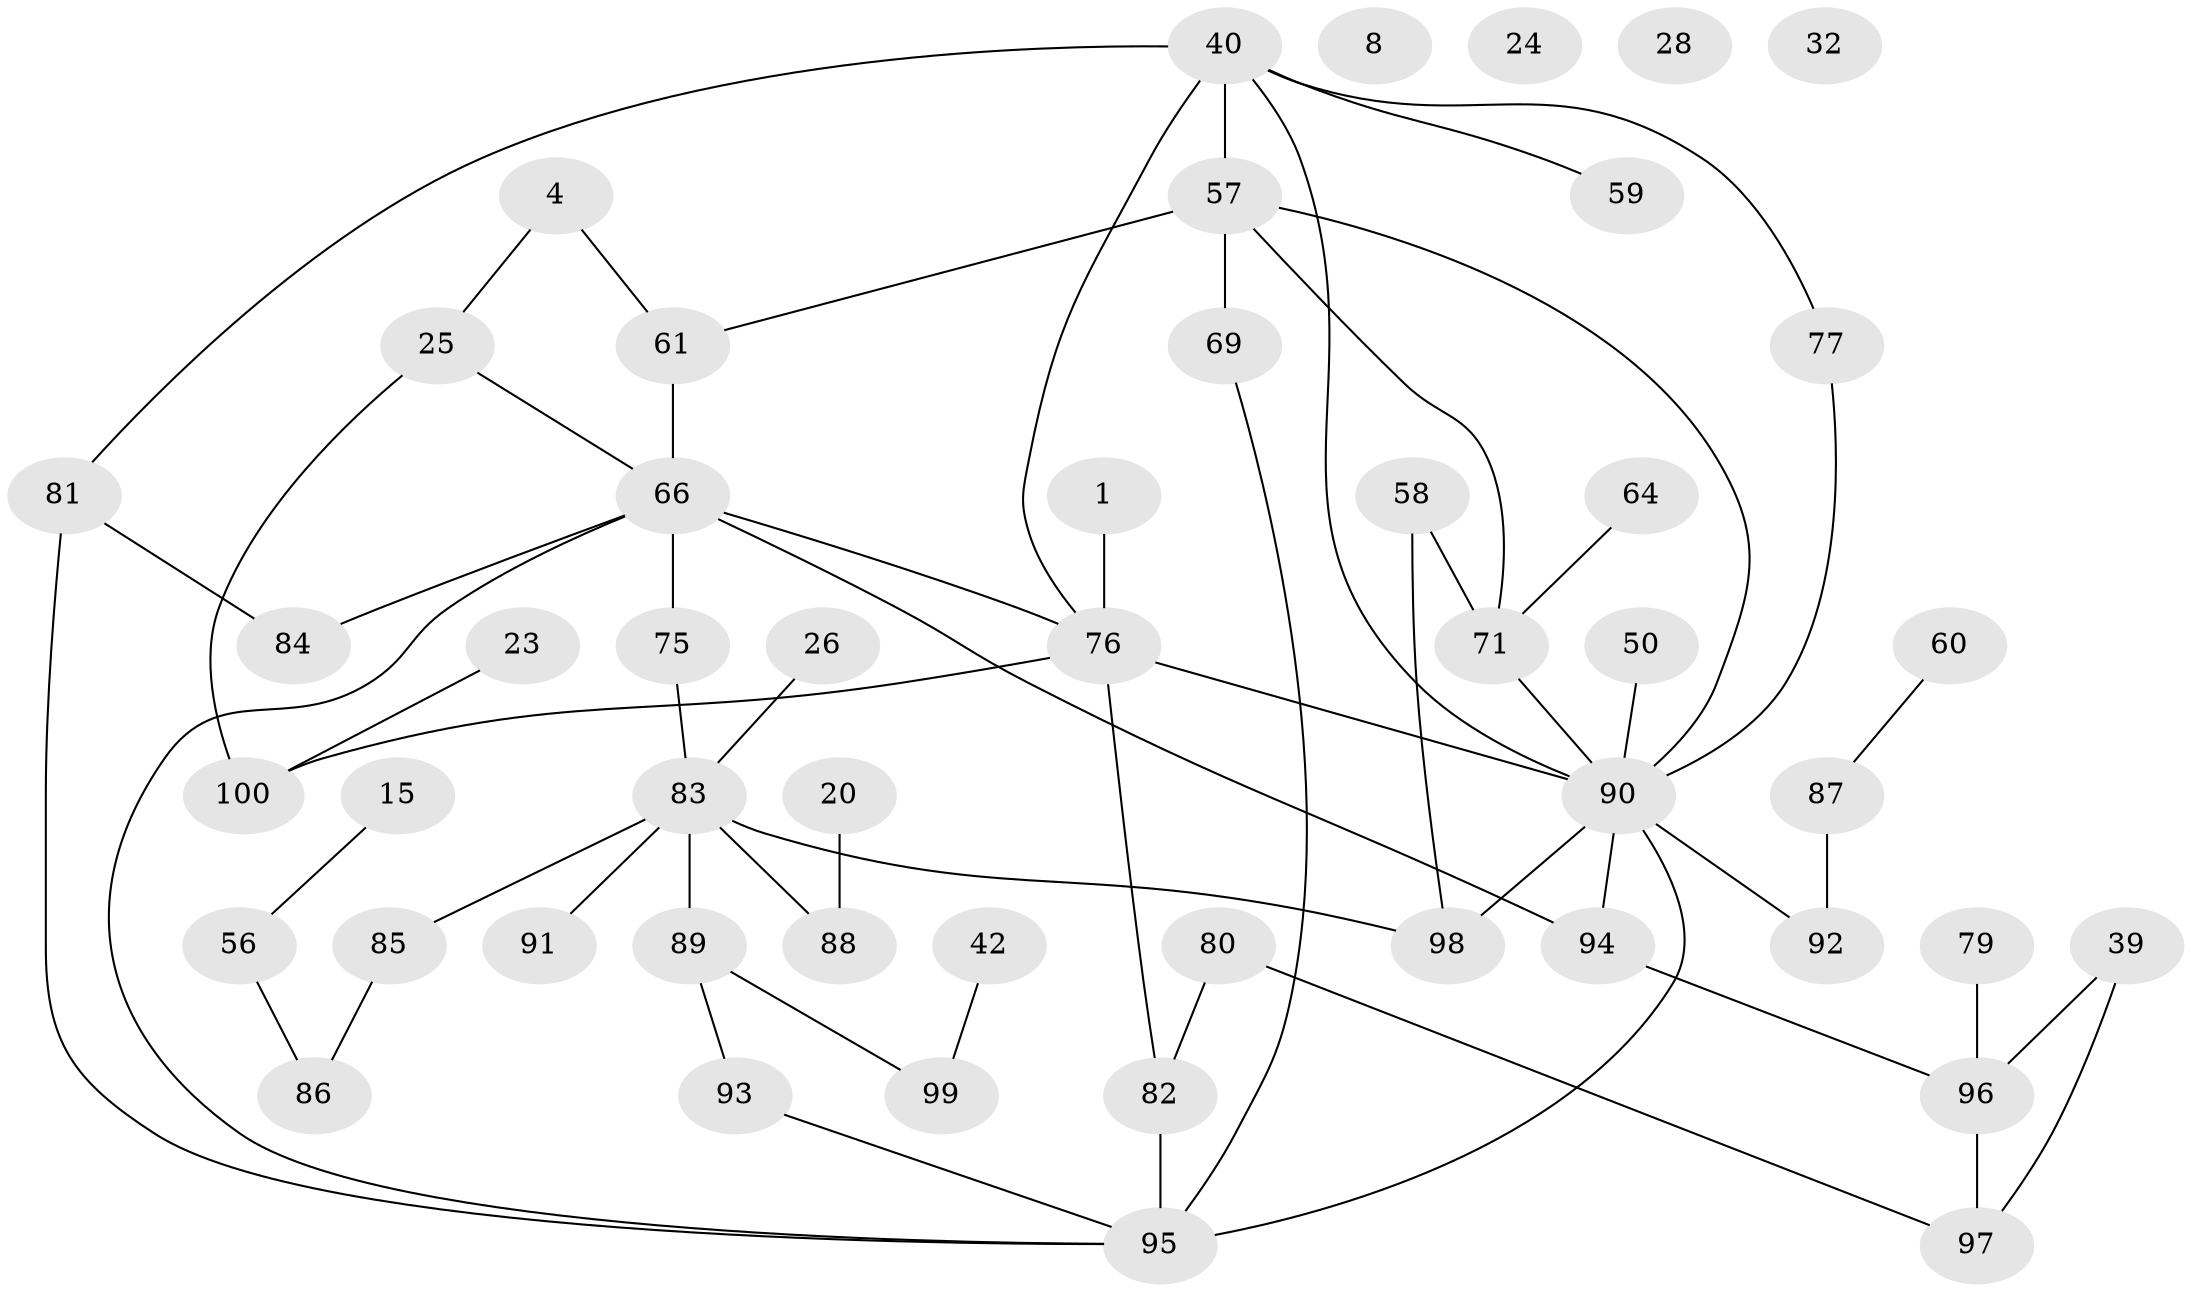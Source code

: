 // original degree distribution, {1: 0.22, 2: 0.3, 5: 0.02, 4: 0.09, 3: 0.27, 0: 0.04, 6: 0.04, 7: 0.01, 8: 0.01}
// Generated by graph-tools (version 1.1) at 2025/40/03/09/25 04:40:17]
// undirected, 50 vertices, 63 edges
graph export_dot {
graph [start="1"]
  node [color=gray90,style=filled];
  1;
  4;
  8;
  15;
  20;
  23;
  24;
  25 [super="+11"];
  26;
  28;
  32;
  39;
  40 [super="+13"];
  42;
  50;
  56;
  57 [super="+3"];
  58;
  59;
  60;
  61 [super="+14+49"];
  64;
  66 [super="+47"];
  69 [super="+2"];
  71;
  75 [super="+34"];
  76 [super="+63+65"];
  77 [super="+54"];
  79;
  80 [super="+27+29+73"];
  81;
  82 [super="+33+67"];
  83 [super="+12+45+44"];
  84 [super="+7+55+46"];
  85;
  86;
  87 [super="+62"];
  88;
  89;
  90 [super="+5+70"];
  91;
  92 [super="+68"];
  93 [super="+52"];
  94 [super="+51+74"];
  95 [super="+31+78"];
  96 [super="+21+22"];
  97 [super="+19+72"];
  98 [super="+43+53"];
  99;
  100;
  1 -- 76;
  4 -- 25;
  4 -- 61;
  15 -- 56;
  20 -- 88;
  23 -- 100;
  25 -- 66;
  25 -- 100 [weight=2];
  26 -- 83;
  39 -- 96;
  39 -- 97;
  40 -- 57 [weight=3];
  40 -- 90;
  40 -- 59;
  40 -- 81;
  40 -- 77;
  40 -- 76 [weight=2];
  42 -- 99;
  50 -- 90;
  56 -- 86;
  57 -- 71;
  57 -- 69 [weight=2];
  57 -- 61;
  57 -- 90;
  58 -- 71;
  58 -- 98;
  60 -- 87;
  61 -- 66;
  64 -- 71;
  66 -- 75 [weight=3];
  66 -- 95;
  66 -- 94;
  66 -- 84;
  66 -- 76;
  69 -- 95;
  71 -- 90;
  75 -- 83;
  76 -- 82;
  76 -- 100;
  76 -- 90;
  77 -- 90;
  79 -- 96;
  80 -- 82;
  80 -- 97;
  81 -- 84;
  81 -- 95;
  82 -- 95;
  83 -- 88;
  83 -- 85;
  83 -- 89;
  83 -- 91;
  83 -- 98 [weight=2];
  85 -- 86;
  87 -- 92 [weight=2];
  89 -- 93;
  89 -- 99;
  90 -- 92;
  90 -- 94 [weight=2];
  90 -- 98;
  90 -- 95 [weight=2];
  93 -- 95;
  94 -- 96;
  96 -- 97;
}

